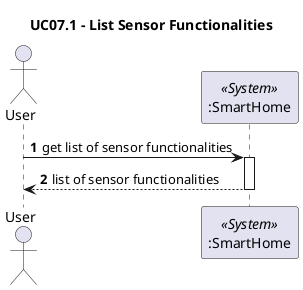 @startuml

autonumber
title UC07.1 - List Sensor Functionalities

Actor User
participant ":SmartHome" as SmartHome <<System>>

User -> SmartHome: get list of sensor functionalities
activate SmartHome
User <--SmartHome: list of sensor functionalities
deactivate SmartHome

@enduml
